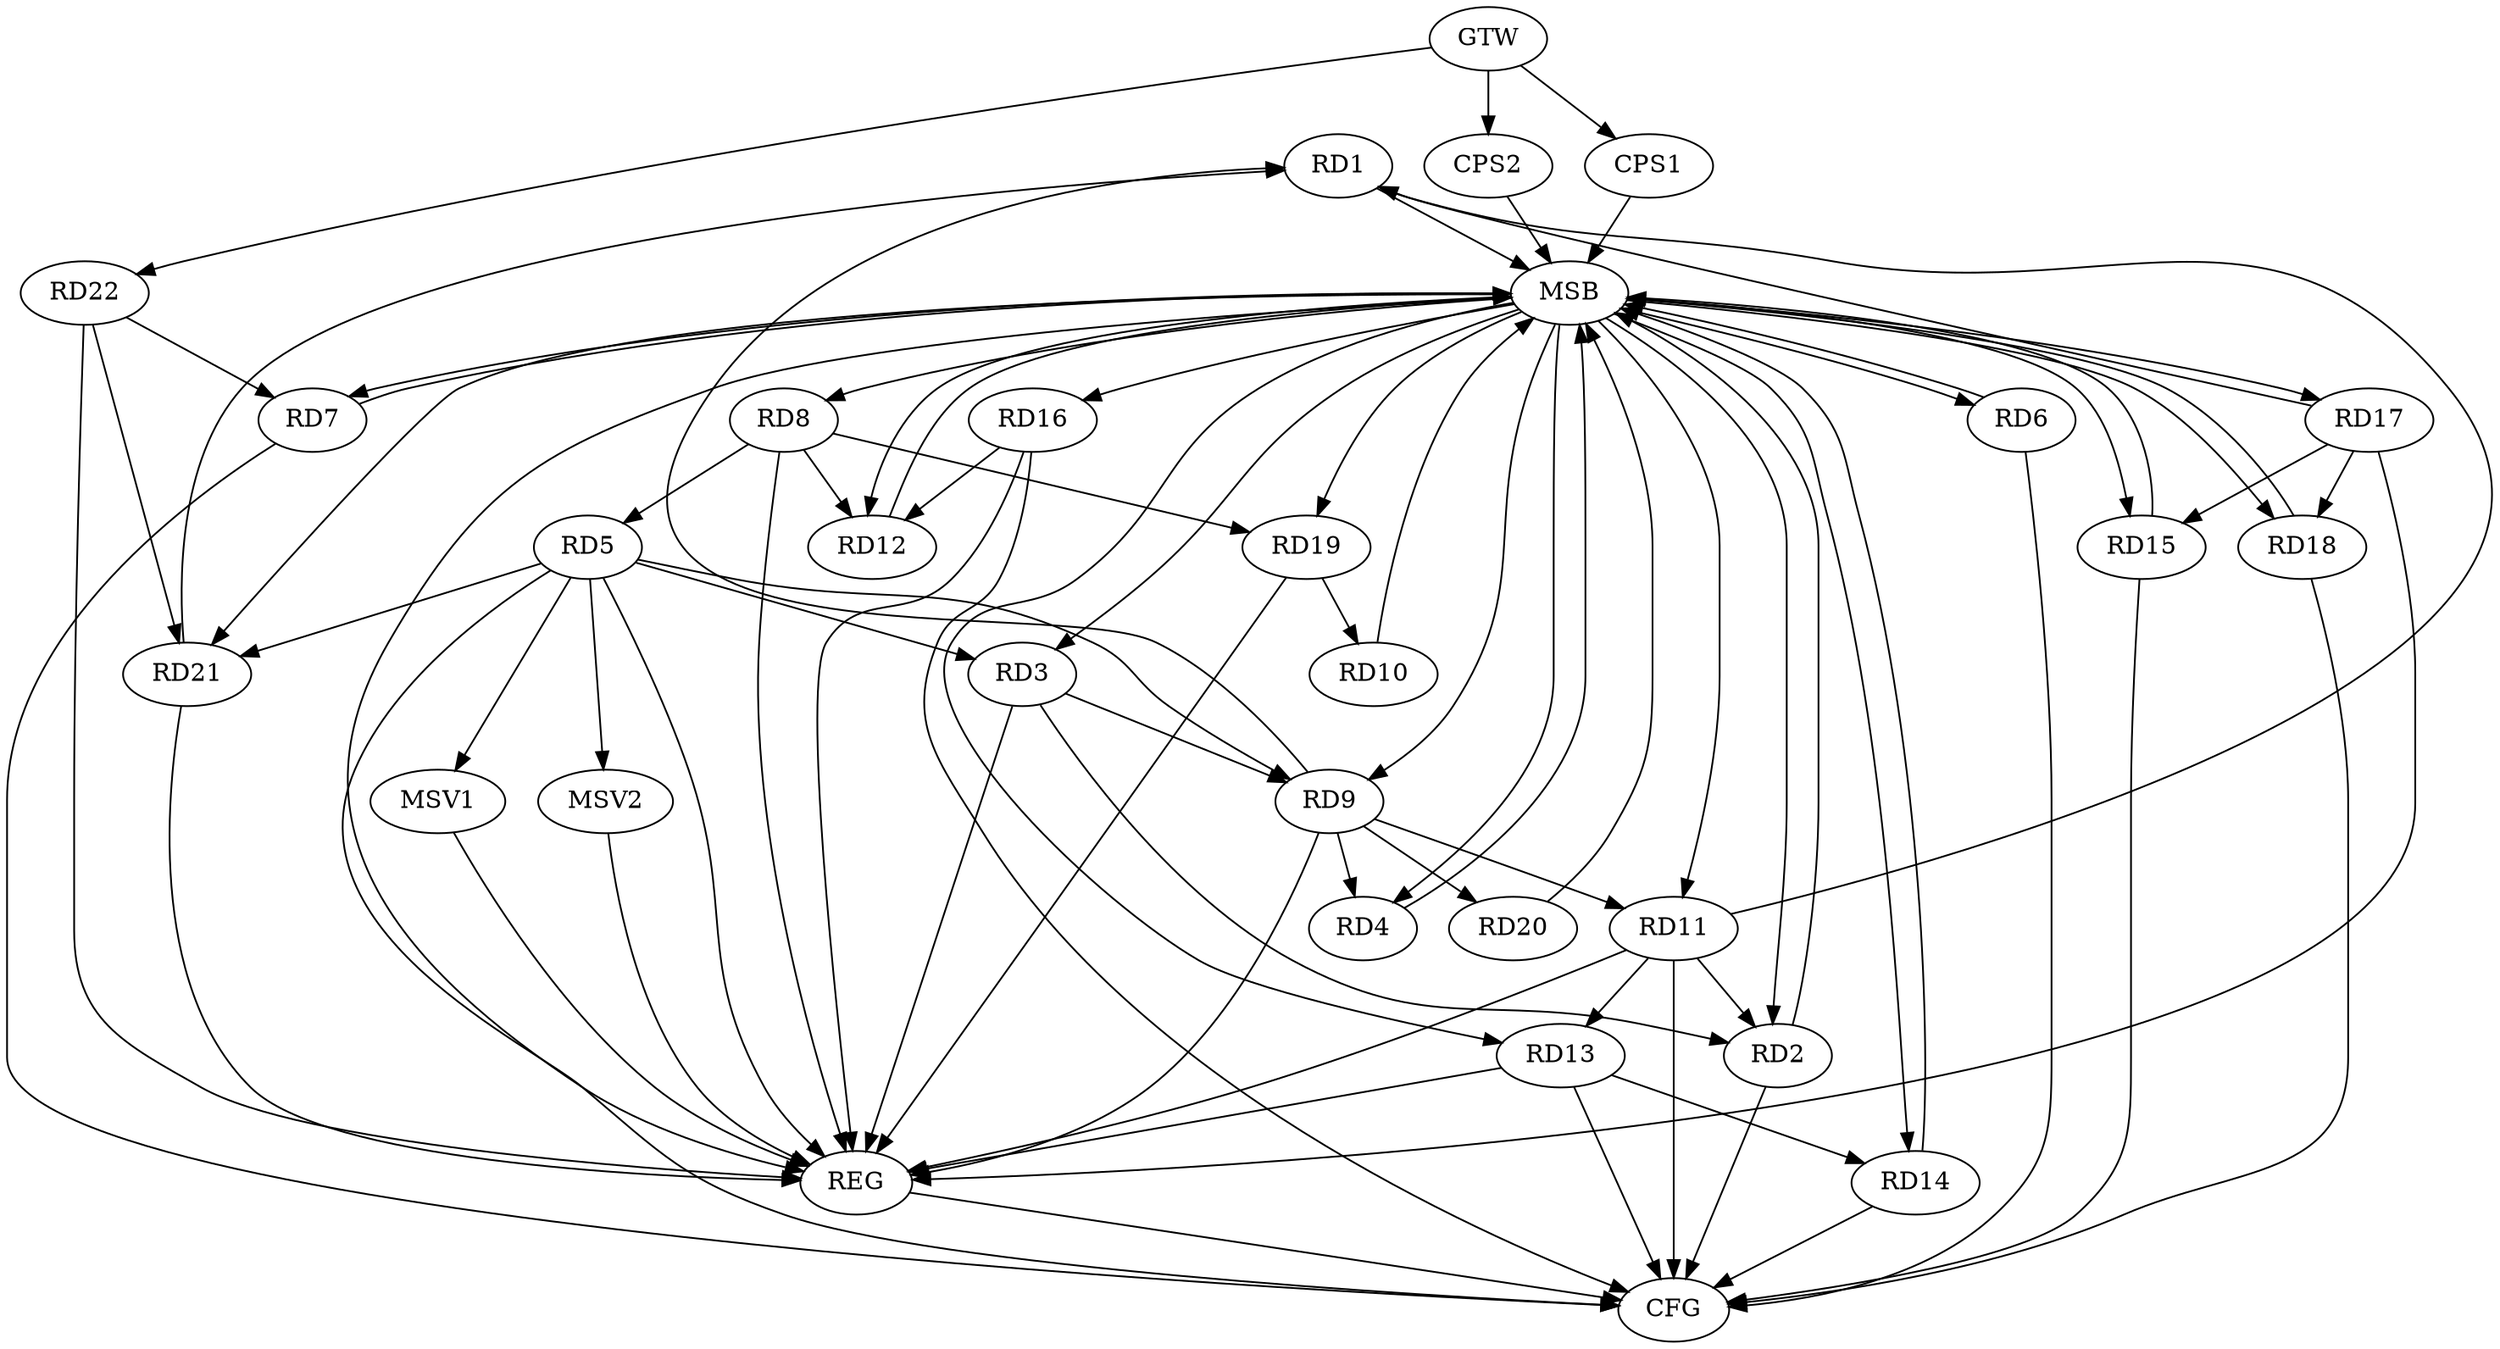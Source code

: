 strict digraph G {
  RD1 [ label="RD1" ];
  RD2 [ label="RD2" ];
  RD3 [ label="RD3" ];
  RD4 [ label="RD4" ];
  RD5 [ label="RD5" ];
  RD6 [ label="RD6" ];
  RD7 [ label="RD7" ];
  RD8 [ label="RD8" ];
  RD9 [ label="RD9" ];
  RD10 [ label="RD10" ];
  RD11 [ label="RD11" ];
  RD12 [ label="RD12" ];
  RD13 [ label="RD13" ];
  RD14 [ label="RD14" ];
  RD15 [ label="RD15" ];
  RD16 [ label="RD16" ];
  RD17 [ label="RD17" ];
  RD18 [ label="RD18" ];
  RD19 [ label="RD19" ];
  RD20 [ label="RD20" ];
  RD21 [ label="RD21" ];
  RD22 [ label="RD22" ];
  CPS1 [ label="CPS1" ];
  CPS2 [ label="CPS2" ];
  GTW [ label="GTW" ];
  REG [ label="REG" ];
  MSB [ label="MSB" ];
  CFG [ label="CFG" ];
  MSV1 [ label="MSV1" ];
  MSV2 [ label="MSV2" ];
  RD9 -> RD1;
  RD11 -> RD1;
  RD17 -> RD1;
  RD21 -> RD1;
  RD3 -> RD2;
  RD11 -> RD2;
  RD5 -> RD3;
  RD3 -> RD9;
  RD9 -> RD4;
  RD8 -> RD5;
  RD5 -> RD9;
  RD5 -> RD21;
  RD22 -> RD7;
  RD8 -> RD12;
  RD8 -> RD19;
  RD9 -> RD11;
  RD9 -> RD20;
  RD19 -> RD10;
  RD11 -> RD13;
  RD16 -> RD12;
  RD13 -> RD14;
  RD17 -> RD15;
  RD17 -> RD18;
  RD22 -> RD21;
  GTW -> RD22;
  GTW -> CPS1;
  GTW -> CPS2;
  RD3 -> REG;
  RD5 -> REG;
  RD8 -> REG;
  RD9 -> REG;
  RD11 -> REG;
  RD13 -> REG;
  RD16 -> REG;
  RD17 -> REG;
  RD19 -> REG;
  RD21 -> REG;
  RD22 -> REG;
  RD1 -> MSB;
  MSB -> RD17;
  MSB -> RD21;
  MSB -> REG;
  RD2 -> MSB;
  RD4 -> MSB;
  MSB -> RD7;
  MSB -> RD13;
  MSB -> RD16;
  MSB -> RD18;
  RD6 -> MSB;
  MSB -> RD11;
  MSB -> RD14;
  RD7 -> MSB;
  RD10 -> MSB;
  MSB -> RD6;
  MSB -> RD15;
  RD12 -> MSB;
  RD14 -> MSB;
  RD15 -> MSB;
  MSB -> RD4;
  MSB -> RD8;
  MSB -> RD12;
  RD18 -> MSB;
  MSB -> RD2;
  RD20 -> MSB;
  MSB -> RD3;
  MSB -> RD9;
  CPS1 -> MSB;
  CPS2 -> MSB;
  MSB -> RD19;
  RD14 -> CFG;
  RD6 -> CFG;
  RD15 -> CFG;
  RD18 -> CFG;
  RD7 -> CFG;
  RD2 -> CFG;
  RD13 -> CFG;
  RD5 -> CFG;
  RD16 -> CFG;
  RD11 -> CFG;
  REG -> CFG;
  RD5 -> MSV1;
  MSV1 -> REG;
  RD5 -> MSV2;
  MSV2 -> REG;
}
